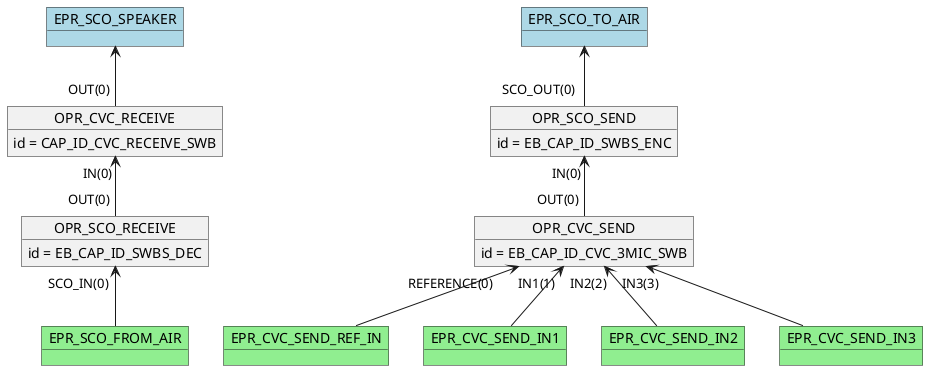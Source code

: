 @startuml

        object OPR_SCO_RECEIVE
        OPR_SCO_RECEIVE : id = EB_CAP_ID_SWBS_DEC
        object OPR_SCO_SEND
        OPR_SCO_SEND : id = EB_CAP_ID_SWBS_ENC
        object OPR_CVC_RECEIVE
        OPR_CVC_RECEIVE : id = CAP_ID_CVC_RECEIVE_SWB
        object OPR_CVC_SEND
        OPR_CVC_SEND : id = EB_CAP_ID_CVC_3MIC_SWB
        OPR_CVC_RECEIVE "IN(0)"<-- "OUT(0)" OPR_SCO_RECEIVE
        OPR_SCO_SEND "IN(0)"<-- "OUT(0)" OPR_CVC_SEND
        object EPR_SCO_FROM_AIR #lightgreen
        OPR_SCO_RECEIVE "SCO_IN(0)" <-- EPR_SCO_FROM_AIR
        object EPR_CVC_SEND_REF_IN #lightgreen
        OPR_CVC_SEND "REFERENCE(0)" <-- EPR_CVC_SEND_REF_IN
        object EPR_CVC_SEND_IN1 #lightgreen
        OPR_CVC_SEND "IN1(1)" <-- EPR_CVC_SEND_IN1
        object EPR_CVC_SEND_IN2 #lightgreen
        OPR_CVC_SEND "IN2(2)" <-- EPR_CVC_SEND_IN2
        object EPR_CVC_SEND_IN3 #lightgreen
        OPR_CVC_SEND "IN3(3)" <-- EPR_CVC_SEND_IN3
        object EPR_SCO_SPEAKER #lightblue
        EPR_SCO_SPEAKER <-- "OUT(0)" OPR_CVC_RECEIVE
        object EPR_SCO_TO_AIR #lightblue
        EPR_SCO_TO_AIR <-- "SCO_OUT(0)" OPR_SCO_SEND
    @enduml
